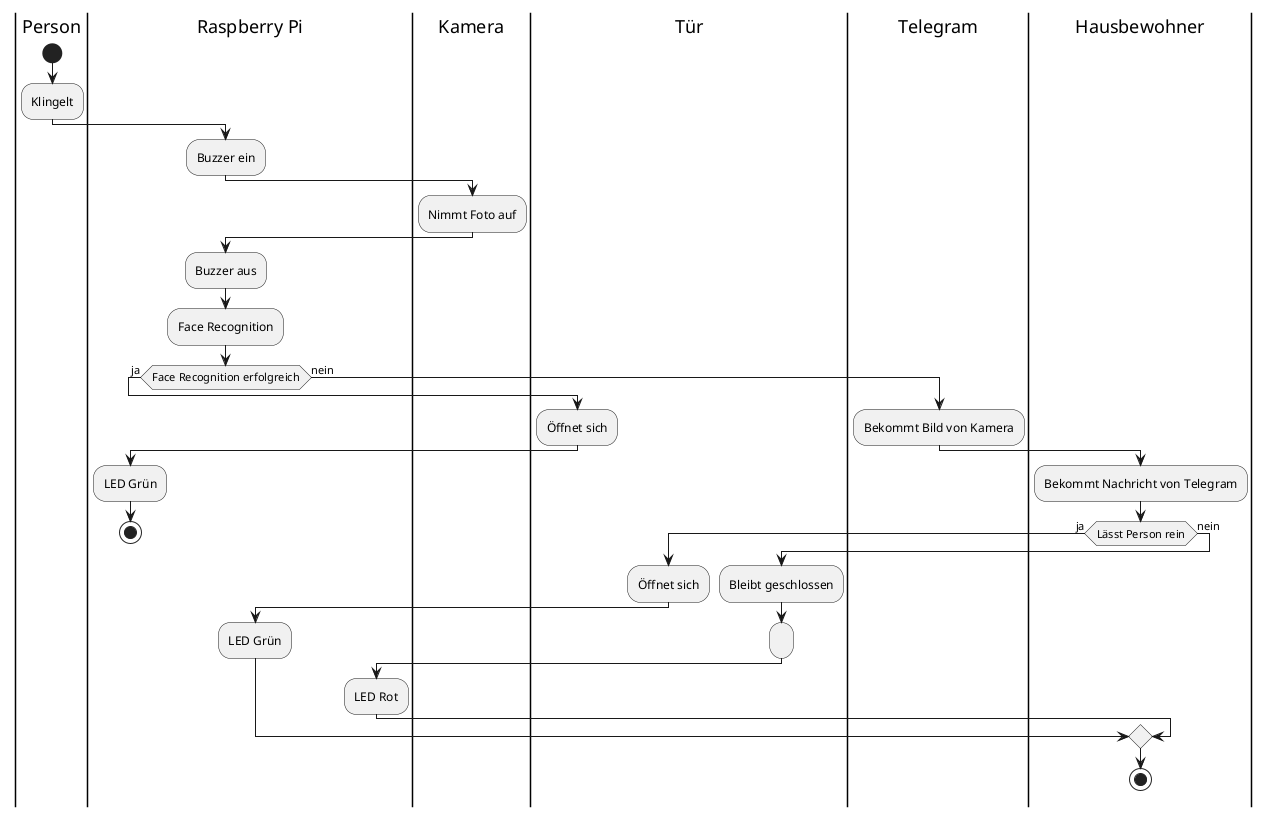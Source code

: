 @startuml Aktivitaetsdiagramm

|Person|
    start
    :Klingelt;
|Person|

|Raspberry Pi|
:Buzzer ein;
|Raspberry Pi|

|Kamera|
    :Nimmt Foto auf;
|Kamera|

|Raspberry Pi|
    :Buzzer aus;
    :Face Recognition;
    if(Face Recognition erfolgreich) then (ja)
        |Tür|
            :Öffnet sich;
        |Tür|
        |Raspberry Pi|
            :LED Grün;
        |Raspberry Pi|
        stop
    else (nein)
    |Telegram|
        :Bekommt Bild von Kamera;
    |Telegram|

    |Hausbewohner|
        :Bekommt Nachricht von Telegram;
        if(Lässt Person rein) then (ja) 
            |Tür|
                :Öffnet sich;
            |Tür|
            |Raspberry Pi|
                :LED Grün;
            |Raspberry Pi|
        else (nein)
            |Tür|
                :Bleibt geschlossen;
                :;
            |Tür|
            |Raspberry Pi|
                :LED Rot;
            |Raspberry Pi|
        endif
    |Hausbewohner|
    stop
|Raspberry Pi|


@enduml
